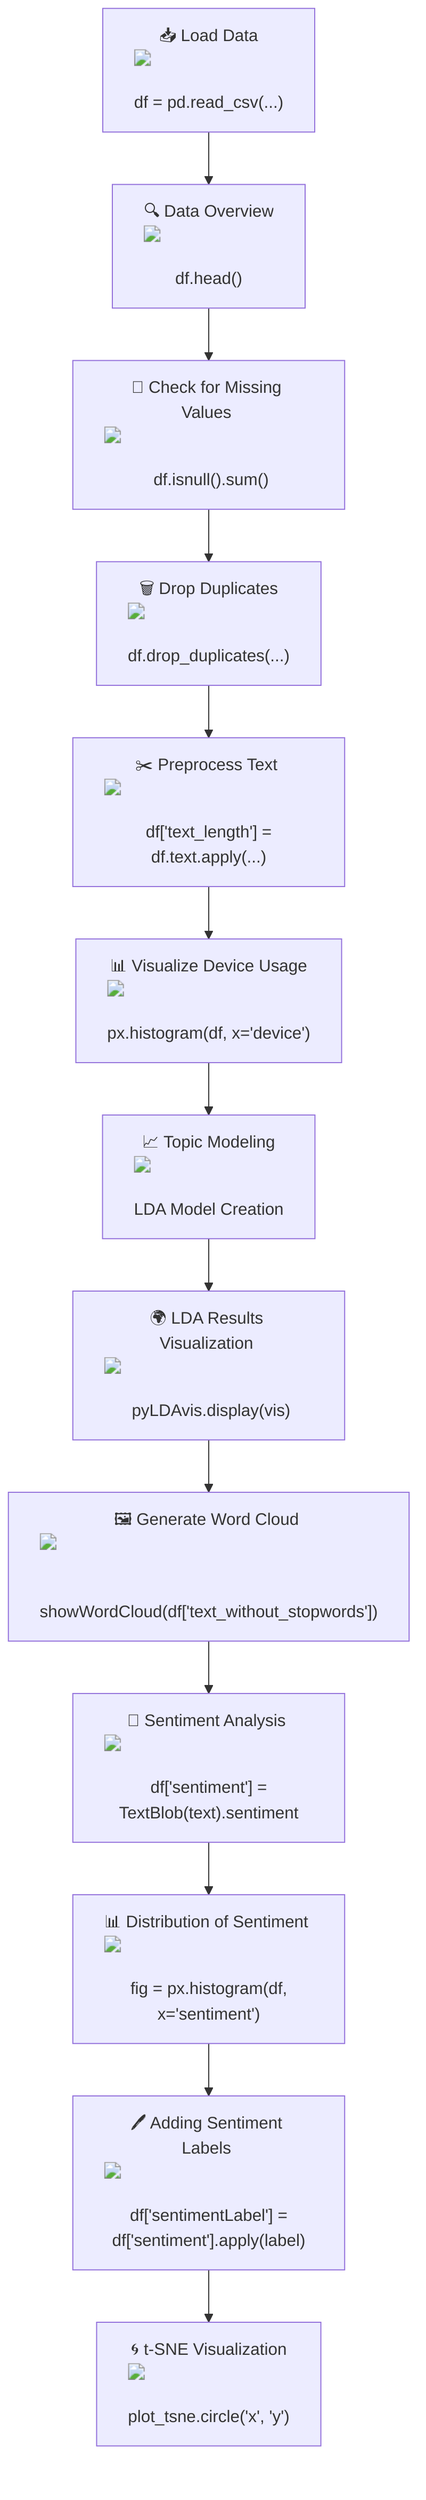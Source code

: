 flowchart TD
    A["📥 Load Data <img src='file.svg' /> <br/> df = pd.read_csv(...)"] --> B["🔍 Data Overview <img src='table.svg'/> <br/> df.head()"]
    B --> C["🔎 Check for Missing Values <img src='table.svg'/> <br/> df.isnull().sum()"]
    C --> D["🗑️ Drop Duplicates <img src='table.svg'/> <br/> df.drop_duplicates(...)"]
    D --> E["✂️ Preprocess Text <img src='column_split.svg'/> <br/> df['text_length'] = df.text.apply(...)"]
    E --> F["📊 Visualize Device Usage <img src='hist_template.svg'/> <br/> px.histogram(df, x='device')"]
    F --> G["📈 Topic Modeling <img src='brain.svg'/> <br/> LDA Model Creation"]
    G --> H["🌍 LDA Results Visualization <img src='scatter_plot_template.svg'/> <br/> pyLDAvis.display(vis)"]
    H --> I["🖼️ Generate Word Cloud <img src='wordcloud.svg'/> <br/> showWordCloud(df['text_without_stopwords'])"]
    I --> J["💬 Sentiment Analysis <img src='boxplot_template.svg'/> <br/> df['sentiment'] = TextBlob(text).sentiment"]
    J --> K["📊 Distribution of Sentiment <img src='hist_template.svg'/> <br/> fig = px.histogram(df, x='sentiment')"]
    K --> L["🖊️ Adding Sentiment Labels <img src='column_split.svg'/> <br/> df['sentimentLabel'] = df['sentiment'].apply(label)"]
    L --> M["🌀 t-SNE Visualization <img src='scatter_plot_template.svg'/> <br/> plot_tsne.circle('x', 'y')"]